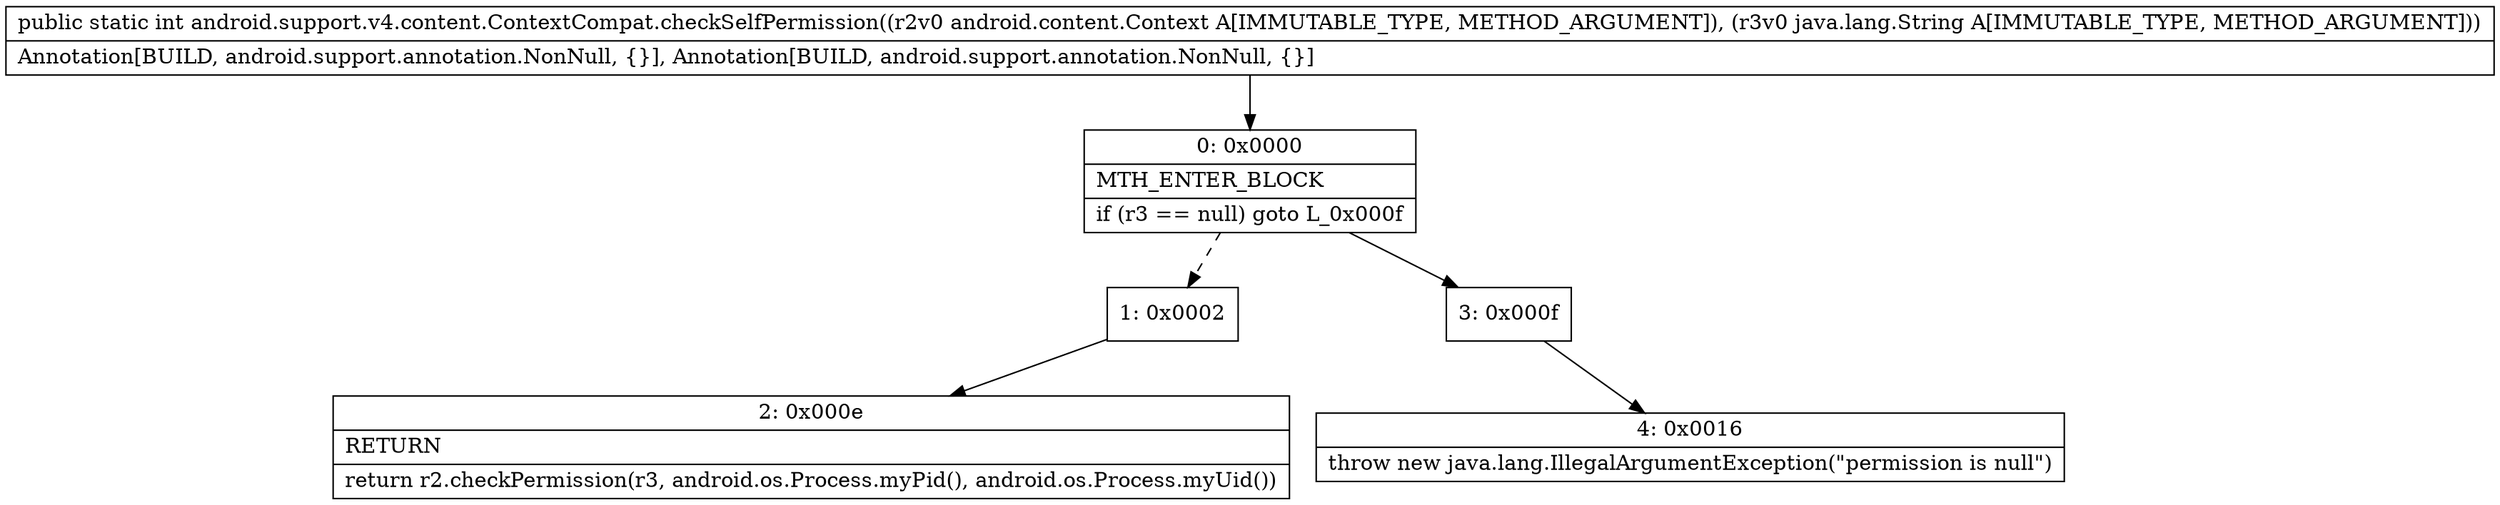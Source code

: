 digraph "CFG forandroid.support.v4.content.ContextCompat.checkSelfPermission(Landroid\/content\/Context;Ljava\/lang\/String;)I" {
Node_0 [shape=record,label="{0\:\ 0x0000|MTH_ENTER_BLOCK\l|if (r3 == null) goto L_0x000f\l}"];
Node_1 [shape=record,label="{1\:\ 0x0002}"];
Node_2 [shape=record,label="{2\:\ 0x000e|RETURN\l|return r2.checkPermission(r3, android.os.Process.myPid(), android.os.Process.myUid())\l}"];
Node_3 [shape=record,label="{3\:\ 0x000f}"];
Node_4 [shape=record,label="{4\:\ 0x0016|throw new java.lang.IllegalArgumentException(\"permission is null\")\l}"];
MethodNode[shape=record,label="{public static int android.support.v4.content.ContextCompat.checkSelfPermission((r2v0 android.content.Context A[IMMUTABLE_TYPE, METHOD_ARGUMENT]), (r3v0 java.lang.String A[IMMUTABLE_TYPE, METHOD_ARGUMENT]))  | Annotation[BUILD, android.support.annotation.NonNull, \{\}], Annotation[BUILD, android.support.annotation.NonNull, \{\}]\l}"];
MethodNode -> Node_0;
Node_0 -> Node_1[style=dashed];
Node_0 -> Node_3;
Node_1 -> Node_2;
Node_3 -> Node_4;
}

